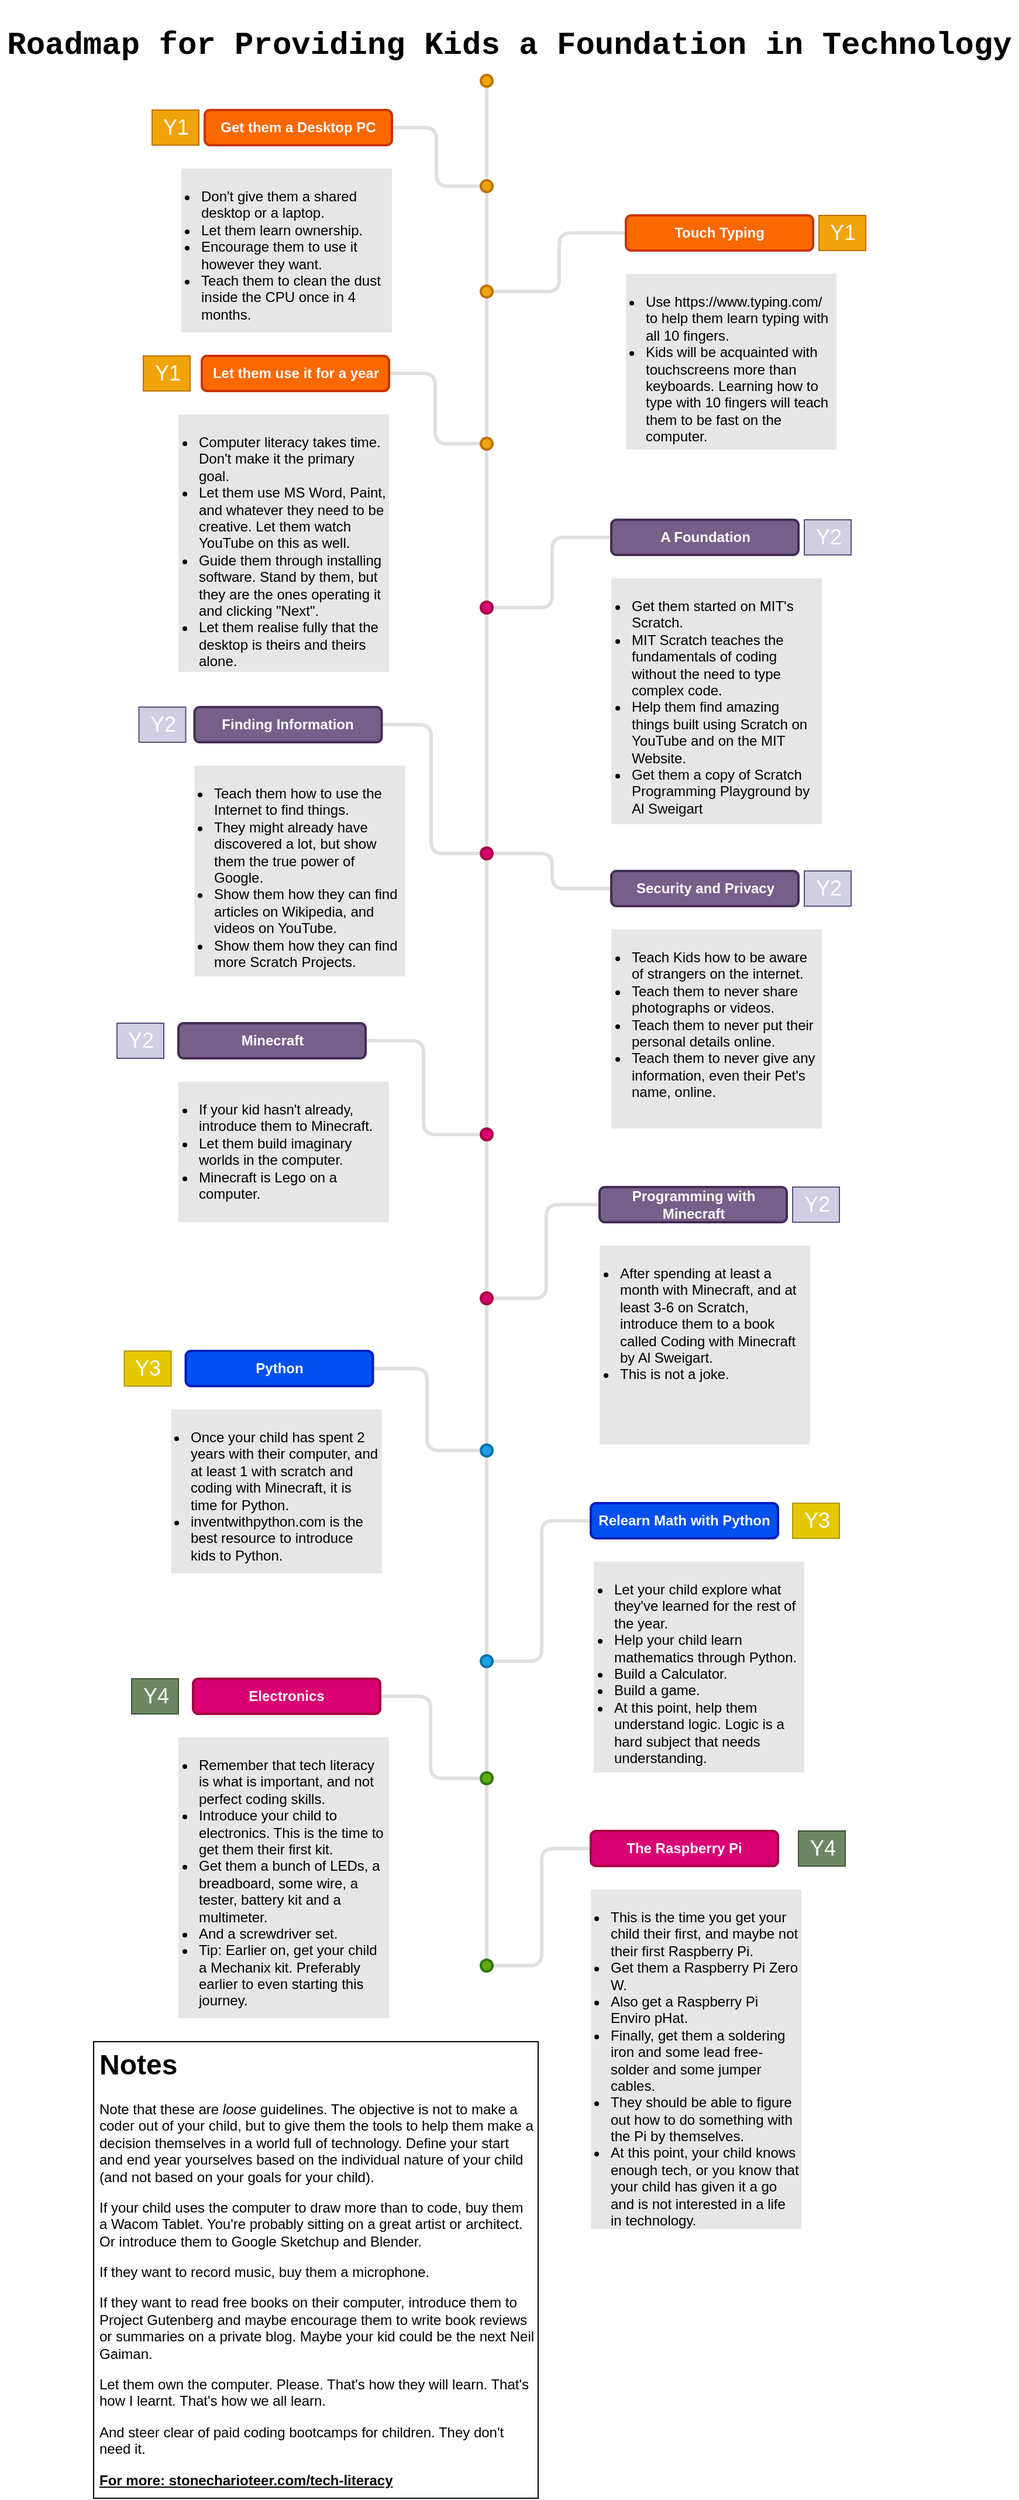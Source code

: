 <mxfile version="13.7.7" type="github">
  <diagram id="ADbIuRsIv5Hx8pPA25rk" name="Page-1">
    <mxGraphModel dx="2881" dy="1157" grid="1" gridSize="10" guides="1" tooltips="1" connect="1" arrows="1" fold="1" page="1" pageScale="1" pageWidth="850" pageHeight="1100" math="0" shadow="0">
      <root>
        <mxCell id="0" />
        <mxCell id="1" parent="0" />
        <mxCell id="pJR2RmS9D6GU43mJmb3n-33" value="" style="edgeStyle=elbowEdgeStyle;rounded=1;orthogonalLoop=1;jettySize=auto;html=1;endArrow=none;endFill=0;strokeColor=#999999;strokeWidth=3;opacity=30;" parent="1" source="pJR2RmS9D6GU43mJmb3n-24" target="pJR2RmS9D6GU43mJmb3n-32" edge="1">
          <mxGeometry relative="1" as="geometry" />
        </mxCell>
        <mxCell id="pJR2RmS9D6GU43mJmb3n-24" value="" style="ellipse;whiteSpace=wrap;html=1;aspect=fixed;fontColor=#ffffff;fillColor=#f0a30a;strokeWidth=2;strokeColor=#BD7000;" parent="1" vertex="1">
          <mxGeometry x="401" y="100" width="10" height="10" as="geometry" />
        </mxCell>
        <mxCell id="pJR2RmS9D6GU43mJmb3n-34" style="edgeStyle=elbowEdgeStyle;rounded=1;orthogonalLoop=1;jettySize=auto;html=1;entryX=0;entryY=0.5;entryDx=0;entryDy=0;endArrow=none;endFill=0;strokeColor=#999999;strokeWidth=3;opacity=30;" parent="1" source="pJR2RmS9D6GU43mJmb3n-29" target="pJR2RmS9D6GU43mJmb3n-32" edge="1">
          <mxGeometry relative="1" as="geometry" />
        </mxCell>
        <mxCell id="pJR2RmS9D6GU43mJmb3n-29" value="Get them a Desktop PC" style="rounded=1;whiteSpace=wrap;html=1;strokeColor=#C73500;strokeWidth=2;fillColor=#fa6800;fontColor=#ffffff;fontStyle=1" parent="1" vertex="1">
          <mxGeometry x="165" y="130" width="160" height="30" as="geometry" />
        </mxCell>
        <mxCell id="pJR2RmS9D6GU43mJmb3n-31" value="&lt;h2&gt;Roadmap for Providing Kids a Foundation in Technology&lt;/h2&gt;" style="text;html=1;align=center;verticalAlign=middle;resizable=0;points=[];autosize=1;fontFamily=Courier New;fontSize=18;" parent="1" vertex="1">
          <mxGeometry x="-10" y="40" width="870" height="70" as="geometry" />
        </mxCell>
        <mxCell id="dCMkaDBT27g6itsRyK8f-4" value="" style="edgeStyle=elbowEdgeStyle;rounded=1;orthogonalLoop=1;jettySize=auto;html=1;endArrow=none;endFill=0;strokeColor=#999999;strokeWidth=3;fontFamily=Helvetica;fontSize=18;opacity=30;" parent="1" source="pJR2RmS9D6GU43mJmb3n-32" target="dCMkaDBT27g6itsRyK8f-3" edge="1">
          <mxGeometry relative="1" as="geometry" />
        </mxCell>
        <mxCell id="pJR2RmS9D6GU43mJmb3n-32" value="" style="ellipse;whiteSpace=wrap;html=1;aspect=fixed;fontColor=#ffffff;fillColor=#f0a30a;strokeWidth=2;strokeColor=#BD7000;" parent="1" vertex="1">
          <mxGeometry x="401" y="190" width="10" height="10" as="geometry" />
        </mxCell>
        <mxCell id="dCMkaDBT27g6itsRyK8f-1" value="&lt;ul&gt;&lt;li&gt;Don&#39;t give them a shared desktop or a laptop.&lt;/li&gt;&lt;li&gt;Let them learn ownership.&lt;br&gt;&lt;/li&gt;&lt;li&gt;Encourage them to use it however they want.&lt;/li&gt;&lt;li&gt;Teach them to clean the dust inside the CPU once in 4 months.&lt;br&gt;&lt;/li&gt;&lt;/ul&gt;" style="rounded=0;whiteSpace=wrap;html=1;strokeWidth=1;align=left;strokeColor=none;fillColor=#E6E6E6;verticalAlign=top;spacing=0;spacingLeft=-23;spacingRight=4;" parent="1" vertex="1">
          <mxGeometry x="145" y="180" width="180" height="140" as="geometry" />
        </mxCell>
        <mxCell id="dCMkaDBT27g6itsRyK8f-2" value="Y1" style="text;html=1;align=center;verticalAlign=middle;resizable=0;points=[];autosize=1;fontSize=18;fontFamily=Helvetica;fillColor=#f0a30a;strokeColor=#BD7000;fontColor=#ffffff;" parent="1" vertex="1">
          <mxGeometry x="120" y="130" width="40" height="30" as="geometry" />
        </mxCell>
        <mxCell id="dCMkaDBT27g6itsRyK8f-6" style="edgeStyle=elbowEdgeStyle;rounded=1;orthogonalLoop=1;jettySize=auto;html=1;endArrow=none;endFill=0;strokeColor=#999999;strokeWidth=3;fontFamily=Helvetica;fontSize=18;opacity=30;" parent="1" source="dCMkaDBT27g6itsRyK8f-3" target="dCMkaDBT27g6itsRyK8f-5" edge="1">
          <mxGeometry relative="1" as="geometry" />
        </mxCell>
        <mxCell id="dCMkaDBT27g6itsRyK8f-10" value="" style="edgeStyle=elbowEdgeStyle;rounded=1;orthogonalLoop=1;jettySize=auto;html=1;endArrow=none;endFill=0;strokeColor=#999999;strokeWidth=3;fontFamily=Helvetica;fontSize=18;opacity=30;" parent="1" source="dCMkaDBT27g6itsRyK8f-3" target="dCMkaDBT27g6itsRyK8f-9" edge="1">
          <mxGeometry relative="1" as="geometry" />
        </mxCell>
        <mxCell id="dCMkaDBT27g6itsRyK8f-3" value="" style="ellipse;whiteSpace=wrap;html=1;aspect=fixed;fontColor=#ffffff;fillColor=#f0a30a;strokeWidth=2;strokeColor=#BD7000;" parent="1" vertex="1">
          <mxGeometry x="401" y="280" width="10" height="10" as="geometry" />
        </mxCell>
        <mxCell id="dCMkaDBT27g6itsRyK8f-5" value="Touch Typing" style="rounded=1;whiteSpace=wrap;html=1;strokeColor=#C73500;strokeWidth=2;fillColor=#fa6800;fontColor=#ffffff;fontStyle=1" parent="1" vertex="1">
          <mxGeometry x="525" y="220" width="160" height="30" as="geometry" />
        </mxCell>
        <mxCell id="dCMkaDBT27g6itsRyK8f-7" value="&lt;ul&gt;&lt;li&gt;Use https://www.typing.com/ to help them learn typing with all 10 fingers.&lt;/li&gt;&lt;li&gt;Kids will be acquainted with touchscreens more than keyboards. Learning how to type with 10 fingers will teach them to be fast on the computer.&lt;br&gt;&lt;/li&gt;&lt;/ul&gt;" style="rounded=0;whiteSpace=wrap;html=1;strokeWidth=1;align=left;strokeColor=none;fillColor=#E6E6E6;verticalAlign=top;spacing=0;spacingLeft=-23;spacingRight=4;" parent="1" vertex="1">
          <mxGeometry x="525" y="270" width="180" height="150" as="geometry" />
        </mxCell>
        <mxCell id="dCMkaDBT27g6itsRyK8f-8" value="Y1" style="text;html=1;align=center;verticalAlign=middle;resizable=0;points=[];autosize=1;fontSize=18;fontFamily=Helvetica;fillColor=#f0a30a;strokeColor=#BD7000;fontColor=#ffffff;" parent="1" vertex="1">
          <mxGeometry x="690" y="220" width="40" height="30" as="geometry" />
        </mxCell>
        <mxCell id="T3fCoR8DOI1882rIEYq2-2" value="" style="edgeStyle=orthogonalEdgeStyle;rounded=0;orthogonalLoop=1;jettySize=auto;html=1;strokeWidth=3;strokeColor=#999999;opacity=30;endArrow=none;endFill=0;" edge="1" parent="1" source="dCMkaDBT27g6itsRyK8f-9" target="T3fCoR8DOI1882rIEYq2-1">
          <mxGeometry relative="1" as="geometry" />
        </mxCell>
        <mxCell id="T3fCoR8DOI1882rIEYq2-4" value="" style="edgeStyle=elbowEdgeStyle;rounded=1;orthogonalLoop=1;jettySize=auto;html=1;strokeWidth=3;opacity=30;strokeColor=#999999;endArrow=none;endFill=0;entryX=1;entryY=0.5;entryDx=0;entryDy=0;" edge="1" parent="1" source="dCMkaDBT27g6itsRyK8f-9" target="T3fCoR8DOI1882rIEYq2-5">
          <mxGeometry relative="1" as="geometry">
            <mxPoint x="265" y="400" as="targetPoint" />
          </mxGeometry>
        </mxCell>
        <mxCell id="dCMkaDBT27g6itsRyK8f-9" value="" style="ellipse;whiteSpace=wrap;html=1;aspect=fixed;fontColor=#ffffff;fillColor=#f0a30a;strokeWidth=2;strokeColor=#BD7000;" parent="1" vertex="1">
          <mxGeometry x="401" y="410" width="10" height="10" as="geometry" />
        </mxCell>
        <mxCell id="T3fCoR8DOI1882rIEYq2-9" value="" style="edgeStyle=elbowEdgeStyle;rounded=1;orthogonalLoop=1;jettySize=auto;html=1;endArrow=none;endFill=0;strokeColor=#999999;strokeWidth=3;opacity=30;" edge="1" parent="1" source="T3fCoR8DOI1882rIEYq2-1" target="T3fCoR8DOI1882rIEYq2-8">
          <mxGeometry relative="1" as="geometry" />
        </mxCell>
        <mxCell id="T3fCoR8DOI1882rIEYq2-13" style="edgeStyle=elbowEdgeStyle;rounded=1;orthogonalLoop=1;jettySize=auto;html=1;entryX=0;entryY=0.5;entryDx=0;entryDy=0;endArrow=none;endFill=0;strokeColor=#999999;strokeWidth=3;opacity=30;" edge="1" parent="1" source="T3fCoR8DOI1882rIEYq2-1" target="T3fCoR8DOI1882rIEYq2-10">
          <mxGeometry relative="1" as="geometry" />
        </mxCell>
        <mxCell id="T3fCoR8DOI1882rIEYq2-1" value="" style="ellipse;whiteSpace=wrap;html=1;aspect=fixed;fillColor=#d80073;strokeWidth=2;strokeColor=#A50040;fontColor=#ffffff;" vertex="1" parent="1">
          <mxGeometry x="401" y="550" width="10" height="10" as="geometry" />
        </mxCell>
        <mxCell id="T3fCoR8DOI1882rIEYq2-5" value="Let them use it for a year" style="rounded=1;whiteSpace=wrap;html=1;strokeColor=#C73500;strokeWidth=2;fillColor=#fa6800;fontColor=#ffffff;fontStyle=1" vertex="1" parent="1">
          <mxGeometry x="162.5" y="340" width="160" height="30" as="geometry" />
        </mxCell>
        <mxCell id="T3fCoR8DOI1882rIEYq2-6" value="Y1" style="text;html=1;align=center;verticalAlign=middle;resizable=0;points=[];autosize=1;fontSize=18;fontFamily=Helvetica;fillColor=#f0a30a;strokeColor=#BD7000;fontColor=#ffffff;" vertex="1" parent="1">
          <mxGeometry x="112.5" y="340" width="40" height="30" as="geometry" />
        </mxCell>
        <mxCell id="T3fCoR8DOI1882rIEYq2-7" value="&lt;ul&gt;&lt;li&gt;Computer literacy takes time. Don&#39;t make it the primary goal.&lt;/li&gt;&lt;li&gt;Let them use MS Word, Paint, and whatever they need to be creative. Let them watch YouTube on this as well.&lt;/li&gt;&lt;li&gt;Guide them through installing software. Stand by them, but they are the ones operating it and clicking &quot;Next&quot;.&lt;/li&gt;&lt;li&gt;Let them realise fully that the desktop is theirs and theirs alone.&lt;/li&gt;&lt;/ul&gt;" style="rounded=0;whiteSpace=wrap;html=1;strokeWidth=1;align=left;strokeColor=none;fillColor=#E6E6E6;verticalAlign=top;spacing=0;spacingLeft=-23;spacingRight=4;" vertex="1" parent="1">
          <mxGeometry x="142.5" y="390" width="180" height="220" as="geometry" />
        </mxCell>
        <mxCell id="T3fCoR8DOI1882rIEYq2-21" style="edgeStyle=elbowEdgeStyle;rounded=1;orthogonalLoop=1;jettySize=auto;html=1;entryX=0;entryY=0.5;entryDx=0;entryDy=0;endArrow=none;endFill=0;strokeColor=#999999;strokeWidth=3;fontColor=#FFFFFF;opacity=30;" edge="1" parent="1" source="T3fCoR8DOI1882rIEYq2-8" target="T3fCoR8DOI1882rIEYq2-18">
          <mxGeometry relative="1" as="geometry" />
        </mxCell>
        <mxCell id="T3fCoR8DOI1882rIEYq2-23" value="" style="edgeStyle=elbowEdgeStyle;rounded=1;orthogonalLoop=1;jettySize=auto;html=1;endArrow=none;endFill=0;strokeColor=#999999;strokeWidth=3;fontColor=#FFFFFF;opacity=30;" edge="1" parent="1" source="T3fCoR8DOI1882rIEYq2-8" target="T3fCoR8DOI1882rIEYq2-22">
          <mxGeometry relative="1" as="geometry" />
        </mxCell>
        <mxCell id="T3fCoR8DOI1882rIEYq2-8" value="" style="ellipse;whiteSpace=wrap;html=1;aspect=fixed;fontColor=#ffffff;fillColor=#d80073;strokeWidth=2;strokeColor=#A50040;" vertex="1" parent="1">
          <mxGeometry x="401" y="760" width="10" height="10" as="geometry" />
        </mxCell>
        <mxCell id="T3fCoR8DOI1882rIEYq2-10" value="A Foundation" style="rounded=1;whiteSpace=wrap;html=1;strokeColor=#432D57;strokeWidth=2;fillColor=#76608a;fontColor=#ffffff;fontStyle=1" vertex="1" parent="1">
          <mxGeometry x="512.5" y="480" width="160" height="30" as="geometry" />
        </mxCell>
        <mxCell id="T3fCoR8DOI1882rIEYq2-11" value="&lt;ul&gt;&lt;li&gt;Get them started on MIT&#39;s Scratch.&lt;/li&gt;&lt;li&gt;MIT Scratch teaches the fundamentals of coding without the need to type complex code.&lt;/li&gt;&lt;li&gt;Help them find amazing things built using Scratch on YouTube and on the MIT Website.&lt;/li&gt;&lt;li&gt;Get them a copy of Scratch Programming Playground by Al Sweigart&lt;/li&gt;&lt;/ul&gt;" style="rounded=0;whiteSpace=wrap;html=1;strokeWidth=1;align=left;strokeColor=none;fillColor=#E6E6E6;verticalAlign=top;spacing=0;spacingLeft=-23;spacingRight=4;" vertex="1" parent="1">
          <mxGeometry x="512.5" y="530" width="180" height="210" as="geometry" />
        </mxCell>
        <mxCell id="T3fCoR8DOI1882rIEYq2-12" value="Y2" style="text;html=1;align=center;verticalAlign=middle;resizable=0;points=[];autosize=1;fontSize=18;fontFamily=Helvetica;fillColor=#d0cee2;strokeColor=#56517e;fontColor=#FFFFFF;" vertex="1" parent="1">
          <mxGeometry x="677.5" y="480" width="40" height="30" as="geometry" />
        </mxCell>
        <mxCell id="T3fCoR8DOI1882rIEYq2-17" style="edgeStyle=elbowEdgeStyle;rounded=1;orthogonalLoop=1;jettySize=auto;html=1;entryX=0;entryY=0.5;entryDx=0;entryDy=0;endArrow=none;endFill=0;strokeColor=#999999;strokeWidth=3;fontColor=#FFFFFF;opacity=30;" edge="1" parent="1" source="T3fCoR8DOI1882rIEYq2-14" target="T3fCoR8DOI1882rIEYq2-8">
          <mxGeometry relative="1" as="geometry" />
        </mxCell>
        <mxCell id="T3fCoR8DOI1882rIEYq2-14" value="Finding Information" style="rounded=1;whiteSpace=wrap;html=1;strokeColor=#432D57;strokeWidth=2;fillColor=#76608a;fontColor=#ffffff;fontStyle=1" vertex="1" parent="1">
          <mxGeometry x="156.25" y="640" width="160" height="30" as="geometry" />
        </mxCell>
        <mxCell id="T3fCoR8DOI1882rIEYq2-15" value="&lt;ul&gt;&lt;li&gt;Teach them how to use the Internet to find things.&lt;/li&gt;&lt;li&gt;They might already have discovered a lot, but show them the true power of Google.&lt;/li&gt;&lt;li&gt;Show them how they can find articles on Wikipedia, and videos on YouTube.&lt;/li&gt;&lt;li&gt;Show them how they can find more Scratch Projects.&lt;/li&gt;&lt;/ul&gt;" style="rounded=0;whiteSpace=wrap;html=1;strokeWidth=1;align=left;strokeColor=none;fillColor=#E6E6E6;verticalAlign=top;spacing=0;spacingLeft=-23;spacingRight=4;" vertex="1" parent="1">
          <mxGeometry x="156.25" y="690" width="180" height="180" as="geometry" />
        </mxCell>
        <mxCell id="T3fCoR8DOI1882rIEYq2-16" value="Y2" style="text;html=1;align=center;verticalAlign=middle;resizable=0;points=[];autosize=1;fontSize=18;fontFamily=Helvetica;fillColor=#d0cee2;strokeColor=#56517e;fontColor=#FFFFFF;" vertex="1" parent="1">
          <mxGeometry x="108.75" y="640" width="40" height="30" as="geometry" />
        </mxCell>
        <mxCell id="T3fCoR8DOI1882rIEYq2-18" value="Security and Privacy" style="rounded=1;whiteSpace=wrap;html=1;strokeColor=#432D57;strokeWidth=2;fillColor=#76608a;fontColor=#ffffff;fontStyle=1" vertex="1" parent="1">
          <mxGeometry x="512.5" y="780" width="160" height="30" as="geometry" />
        </mxCell>
        <mxCell id="T3fCoR8DOI1882rIEYq2-19" value="&lt;ul&gt;&lt;li&gt;Teach Kids how to be aware of strangers on the internet.&lt;/li&gt;&lt;li&gt;Teach them to never share photographs or videos.&lt;/li&gt;&lt;li&gt;Teach them to never put their personal details online.&lt;/li&gt;&lt;li&gt;Teach them to never give any information, even their Pet&#39;s name, online.&lt;/li&gt;&lt;/ul&gt;" style="rounded=0;whiteSpace=wrap;html=1;strokeWidth=1;align=left;strokeColor=none;fillColor=#E6E6E6;verticalAlign=top;spacing=0;spacingLeft=-23;spacingRight=4;" vertex="1" parent="1">
          <mxGeometry x="512.5" y="830" width="180" height="170" as="geometry" />
        </mxCell>
        <mxCell id="T3fCoR8DOI1882rIEYq2-20" value="Y2" style="text;html=1;align=center;verticalAlign=middle;resizable=0;points=[];autosize=1;fontSize=18;fontFamily=Helvetica;fillColor=#d0cee2;strokeColor=#56517e;fontColor=#FFFFFF;" vertex="1" parent="1">
          <mxGeometry x="677.5" y="780" width="40" height="30" as="geometry" />
        </mxCell>
        <mxCell id="T3fCoR8DOI1882rIEYq2-27" style="edgeStyle=elbowEdgeStyle;rounded=1;orthogonalLoop=1;jettySize=auto;html=1;entryX=1;entryY=0.5;entryDx=0;entryDy=0;endArrow=none;endFill=0;strokeColor=#999999;strokeWidth=3;fontColor=#FFFFFF;opacity=30;" edge="1" parent="1" source="T3fCoR8DOI1882rIEYq2-22" target="T3fCoR8DOI1882rIEYq2-24">
          <mxGeometry relative="1" as="geometry" />
        </mxCell>
        <mxCell id="T3fCoR8DOI1882rIEYq2-29" value="" style="edgeStyle=elbowEdgeStyle;rounded=1;orthogonalLoop=1;jettySize=auto;html=1;endArrow=none;endFill=0;strokeColor=#999999;strokeWidth=3;fontColor=#FFFFFF;opacity=30;" edge="1" parent="1" source="T3fCoR8DOI1882rIEYq2-22" target="T3fCoR8DOI1882rIEYq2-28">
          <mxGeometry relative="1" as="geometry" />
        </mxCell>
        <mxCell id="T3fCoR8DOI1882rIEYq2-22" value="" style="ellipse;whiteSpace=wrap;html=1;aspect=fixed;fontColor=#ffffff;fillColor=#d80073;strokeWidth=2;strokeColor=#A50040;" vertex="1" parent="1">
          <mxGeometry x="401" y="1000" width="10" height="10" as="geometry" />
        </mxCell>
        <mxCell id="T3fCoR8DOI1882rIEYq2-24" value="Minecraft" style="rounded=1;whiteSpace=wrap;html=1;strokeColor=#432D57;strokeWidth=2;fillColor=#76608a;fontColor=#ffffff;fontStyle=1" vertex="1" parent="1">
          <mxGeometry x="142.5" y="910" width="160" height="30" as="geometry" />
        </mxCell>
        <mxCell id="T3fCoR8DOI1882rIEYq2-25" value="&lt;ul&gt;&lt;li&gt;If your kid hasn&#39;t already, introduce them to Minecraft.&lt;/li&gt;&lt;li&gt;Let them build imaginary worlds in the computer.&lt;/li&gt;&lt;li&gt;Minecraft is Lego on a computer.&lt;/li&gt;&lt;/ul&gt;" style="rounded=0;whiteSpace=wrap;html=1;strokeWidth=1;align=left;strokeColor=none;fillColor=#E6E6E6;verticalAlign=top;spacing=0;spacingLeft=-23;spacingRight=4;" vertex="1" parent="1">
          <mxGeometry x="142.5" y="960" width="180" height="120" as="geometry" />
        </mxCell>
        <mxCell id="T3fCoR8DOI1882rIEYq2-26" value="Y2" style="text;html=1;align=center;verticalAlign=middle;resizable=0;points=[];autosize=1;fontSize=18;fontFamily=Helvetica;fillColor=#d0cee2;strokeColor=#56517e;fontColor=#FFFFFF;" vertex="1" parent="1">
          <mxGeometry x="90" y="910" width="40" height="30" as="geometry" />
        </mxCell>
        <mxCell id="T3fCoR8DOI1882rIEYq2-33" style="edgeStyle=elbowEdgeStyle;rounded=1;orthogonalLoop=1;jettySize=auto;html=1;entryX=0;entryY=0.5;entryDx=0;entryDy=0;endArrow=none;endFill=0;strokeColor=#999999;strokeWidth=3;fontColor=#FFFFFF;opacity=30;" edge="1" parent="1" source="T3fCoR8DOI1882rIEYq2-28" target="T3fCoR8DOI1882rIEYq2-30">
          <mxGeometry relative="1" as="geometry" />
        </mxCell>
        <mxCell id="T3fCoR8DOI1882rIEYq2-35" value="" style="edgeStyle=elbowEdgeStyle;rounded=1;orthogonalLoop=1;jettySize=auto;html=1;endArrow=none;endFill=0;strokeColor=#999999;strokeWidth=3;fontColor=#FFFFFF;opacity=30;" edge="1" parent="1" source="T3fCoR8DOI1882rIEYq2-28" target="T3fCoR8DOI1882rIEYq2-34">
          <mxGeometry relative="1" as="geometry" />
        </mxCell>
        <mxCell id="T3fCoR8DOI1882rIEYq2-28" value="" style="ellipse;whiteSpace=wrap;html=1;aspect=fixed;fontColor=#ffffff;fillColor=#d80073;strokeWidth=2;strokeColor=#A50040;" vertex="1" parent="1">
          <mxGeometry x="401" y="1140" width="10" height="10" as="geometry" />
        </mxCell>
        <mxCell id="T3fCoR8DOI1882rIEYq2-30" value="Programming with Minecraft" style="rounded=1;whiteSpace=wrap;html=1;strokeColor=#432D57;strokeWidth=2;fillColor=#76608a;fontColor=#ffffff;fontStyle=1" vertex="1" parent="1">
          <mxGeometry x="502.5" y="1050" width="160" height="30" as="geometry" />
        </mxCell>
        <mxCell id="T3fCoR8DOI1882rIEYq2-31" value="&lt;ul&gt;&lt;li&gt;After spending at least a month with Minecraft, and at least 3-6 on Scratch, introduce them to a book called Coding with Minecraft by Al Sweigart.&lt;/li&gt;&lt;li&gt;This is not a joke.&lt;/li&gt;&lt;/ul&gt;" style="rounded=0;whiteSpace=wrap;html=1;strokeWidth=1;align=left;strokeColor=none;fillColor=#E6E6E6;verticalAlign=top;spacing=0;spacingLeft=-23;spacingRight=4;" vertex="1" parent="1">
          <mxGeometry x="502.5" y="1100" width="180" height="170" as="geometry" />
        </mxCell>
        <mxCell id="T3fCoR8DOI1882rIEYq2-32" value="Y2" style="text;html=1;align=center;verticalAlign=middle;resizable=0;points=[];autosize=1;fontSize=18;fontFamily=Helvetica;fillColor=#d0cee2;strokeColor=#56517e;fontColor=#FFFFFF;" vertex="1" parent="1">
          <mxGeometry x="667.5" y="1050" width="40" height="30" as="geometry" />
        </mxCell>
        <mxCell id="T3fCoR8DOI1882rIEYq2-42" value="" style="edgeStyle=elbowEdgeStyle;rounded=1;orthogonalLoop=1;jettySize=auto;html=1;endArrow=none;endFill=0;strokeColor=#999999;strokeWidth=3;fontColor=#FFFFFF;opacity=30;" edge="1" parent="1" source="T3fCoR8DOI1882rIEYq2-34" target="T3fCoR8DOI1882rIEYq2-41">
          <mxGeometry relative="1" as="geometry" />
        </mxCell>
        <mxCell id="T3fCoR8DOI1882rIEYq2-34" value="" style="ellipse;whiteSpace=wrap;html=1;aspect=fixed;fillColor=#1ba1e2;strokeWidth=2;strokeColor=#006EAF;fontColor=#ffffff;" vertex="1" parent="1">
          <mxGeometry x="401" y="1270" width="10" height="10" as="geometry" />
        </mxCell>
        <mxCell id="T3fCoR8DOI1882rIEYq2-40" style="edgeStyle=elbowEdgeStyle;rounded=1;orthogonalLoop=1;jettySize=auto;html=1;entryX=0;entryY=0.5;entryDx=0;entryDy=0;endArrow=none;endFill=0;strokeColor=#999999;strokeWidth=3;fontColor=#FFFFFF;opacity=30;" edge="1" parent="1" source="T3fCoR8DOI1882rIEYq2-37" target="T3fCoR8DOI1882rIEYq2-34">
          <mxGeometry relative="1" as="geometry" />
        </mxCell>
        <mxCell id="T3fCoR8DOI1882rIEYq2-37" value="Python" style="rounded=1;whiteSpace=wrap;html=1;strokeColor=#001DBC;strokeWidth=2;fillColor=#0050ef;fontColor=#ffffff;fontStyle=1" vertex="1" parent="1">
          <mxGeometry x="148.75" y="1190" width="160" height="30" as="geometry" />
        </mxCell>
        <mxCell id="T3fCoR8DOI1882rIEYq2-38" value="&lt;ul&gt;&lt;li&gt;Once your child has spent 2 years with their computer, and at least 1 with scratch and coding with Minecraft, it is time for Python.&lt;/li&gt;&lt;li&gt;inventwithpython.com is the best resource to introduce kids to Python.&lt;/li&gt;&lt;/ul&gt;" style="rounded=0;whiteSpace=wrap;html=1;strokeWidth=1;align=left;strokeColor=none;fillColor=#E6E6E6;verticalAlign=top;spacing=0;spacingLeft=-23;spacingRight=4;" vertex="1" parent="1">
          <mxGeometry x="136.25" y="1240" width="180" height="140" as="geometry" />
        </mxCell>
        <mxCell id="T3fCoR8DOI1882rIEYq2-39" value="Y3" style="text;html=1;align=center;verticalAlign=middle;resizable=0;points=[];autosize=1;fontSize=18;fontFamily=Helvetica;fillColor=#e3c800;strokeColor=#B09500;fontColor=#ffffff;" vertex="1" parent="1">
          <mxGeometry x="96.25" y="1190" width="40" height="30" as="geometry" />
        </mxCell>
        <mxCell id="T3fCoR8DOI1882rIEYq2-46" style="edgeStyle=elbowEdgeStyle;rounded=1;orthogonalLoop=1;jettySize=auto;html=1;entryX=0;entryY=0.5;entryDx=0;entryDy=0;endArrow=none;endFill=0;strokeColor=#999999;strokeWidth=3;fontColor=#FFFFFF;opacity=30;" edge="1" parent="1" source="T3fCoR8DOI1882rIEYq2-41" target="T3fCoR8DOI1882rIEYq2-43">
          <mxGeometry relative="1" as="geometry" />
        </mxCell>
        <mxCell id="T3fCoR8DOI1882rIEYq2-49" value="" style="edgeStyle=elbowEdgeStyle;rounded=1;orthogonalLoop=1;jettySize=auto;html=1;endArrow=none;endFill=0;strokeColor=#999999;strokeWidth=3;fontColor=#FFFFFF;opacity=30;" edge="1" parent="1" source="T3fCoR8DOI1882rIEYq2-41" target="T3fCoR8DOI1882rIEYq2-48">
          <mxGeometry relative="1" as="geometry" />
        </mxCell>
        <mxCell id="T3fCoR8DOI1882rIEYq2-41" value="" style="ellipse;whiteSpace=wrap;html=1;aspect=fixed;fillColor=#1ba1e2;strokeWidth=2;strokeColor=#006EAF;fontColor=#ffffff;" vertex="1" parent="1">
          <mxGeometry x="401" y="1450" width="10" height="10" as="geometry" />
        </mxCell>
        <mxCell id="T3fCoR8DOI1882rIEYq2-43" value="Relearn Math with Python" style="rounded=1;whiteSpace=wrap;html=1;strokeColor=#001DBC;strokeWidth=2;fillColor=#0050ef;fontColor=#ffffff;fontStyle=1" vertex="1" parent="1">
          <mxGeometry x="495" y="1320" width="160" height="30" as="geometry" />
        </mxCell>
        <mxCell id="T3fCoR8DOI1882rIEYq2-44" value="&lt;ul&gt;&lt;li&gt;Let your child explore what they&#39;ve learned for the rest of the year.&lt;/li&gt;&lt;li&gt;Help your child learn mathematics through Python.&lt;/li&gt;&lt;li&gt;Build a Calculator.&lt;/li&gt;&lt;li&gt;Build a game.&lt;/li&gt;&lt;li&gt;At this point, help them understand logic. Logic is a hard subject that needs understanding.&lt;/li&gt;&lt;/ul&gt;" style="rounded=0;whiteSpace=wrap;html=1;strokeWidth=1;align=left;strokeColor=none;fillColor=#E6E6E6;verticalAlign=top;spacing=0;spacingLeft=-23;spacingRight=4;" vertex="1" parent="1">
          <mxGeometry x="497.5" y="1370" width="180" height="180" as="geometry" />
        </mxCell>
        <mxCell id="T3fCoR8DOI1882rIEYq2-45" value="Y3" style="text;html=1;align=center;verticalAlign=middle;resizable=0;points=[];autosize=1;fontSize=18;fontFamily=Helvetica;fillColor=#e3c800;strokeColor=#B09500;fontColor=#ffffff;" vertex="1" parent="1">
          <mxGeometry x="667.5" y="1320" width="40" height="30" as="geometry" />
        </mxCell>
        <mxCell id="T3fCoR8DOI1882rIEYq2-57" style="edgeStyle=elbowEdgeStyle;rounded=1;orthogonalLoop=1;jettySize=auto;html=1;entryX=0;entryY=0.5;entryDx=0;entryDy=0;endArrow=none;endFill=0;strokeColor=#999999;strokeWidth=3;fontColor=#FFFFFF;opacity=30;exitX=1;exitY=0.5;exitDx=0;exitDy=0;" edge="1" parent="1" source="T3fCoR8DOI1882rIEYq2-58" target="T3fCoR8DOI1882rIEYq2-54">
          <mxGeometry relative="1" as="geometry" />
        </mxCell>
        <mxCell id="T3fCoR8DOI1882rIEYq2-59" value="" style="edgeStyle=elbowEdgeStyle;rounded=1;orthogonalLoop=1;jettySize=auto;html=1;endArrow=none;endFill=0;strokeColor=#999999;strokeWidth=3;fontColor=#FFFFFF;opacity=30;" edge="1" parent="1" source="T3fCoR8DOI1882rIEYq2-48" target="T3fCoR8DOI1882rIEYq2-58">
          <mxGeometry relative="1" as="geometry" />
        </mxCell>
        <mxCell id="T3fCoR8DOI1882rIEYq2-48" value="" style="ellipse;whiteSpace=wrap;html=1;aspect=fixed;strokeWidth=2;fillColor=#60a917;strokeColor=#2D7600;fontColor=#ffffff;" vertex="1" parent="1">
          <mxGeometry x="401" y="1550" width="10" height="10" as="geometry" />
        </mxCell>
        <mxCell id="T3fCoR8DOI1882rIEYq2-53" style="edgeStyle=elbowEdgeStyle;rounded=1;orthogonalLoop=1;jettySize=auto;html=1;entryX=0;entryY=0.5;entryDx=0;entryDy=0;endArrow=none;endFill=0;strokeColor=#999999;strokeWidth=3;fontColor=#FFFFFF;opacity=30;" edge="1" parent="1" source="T3fCoR8DOI1882rIEYq2-50" target="T3fCoR8DOI1882rIEYq2-48">
          <mxGeometry relative="1" as="geometry" />
        </mxCell>
        <mxCell id="T3fCoR8DOI1882rIEYq2-50" value="Electronics" style="rounded=1;whiteSpace=wrap;html=1;strokeColor=#A50040;strokeWidth=2;fillColor=#d80073;fontColor=#ffffff;fontStyle=1" vertex="1" parent="1">
          <mxGeometry x="155" y="1470" width="160" height="30" as="geometry" />
        </mxCell>
        <mxCell id="T3fCoR8DOI1882rIEYq2-51" value="&lt;ul&gt;&lt;li&gt;Remember that tech literacy is what is important, and not perfect coding skills.&lt;/li&gt;&lt;li&gt;Introduce your child to electronics. This is the time to get them their first kit.&lt;/li&gt;&lt;li&gt;Get them a bunch of LEDs, a breadboard, some wire, a tester, battery kit and a multimeter.&lt;/li&gt;&lt;li&gt;And a screwdriver set.&lt;/li&gt;&lt;li&gt;Tip: Earlier on, get your child a Mechanix kit. Preferably earlier to even starting this journey.&lt;/li&gt;&lt;/ul&gt;" style="rounded=0;whiteSpace=wrap;html=1;strokeWidth=1;align=left;strokeColor=none;fillColor=#E6E6E6;verticalAlign=top;spacing=0;spacingLeft=-23;spacingRight=4;" vertex="1" parent="1">
          <mxGeometry x="142.5" y="1520" width="180" height="240" as="geometry" />
        </mxCell>
        <mxCell id="T3fCoR8DOI1882rIEYq2-52" value="Y4" style="text;html=1;align=center;verticalAlign=middle;resizable=0;points=[];autosize=1;fontSize=18;fontFamily=Helvetica;fillColor=#6d8764;strokeColor=#3A5431;fontColor=#ffffff;" vertex="1" parent="1">
          <mxGeometry x="102.5" y="1470" width="40" height="30" as="geometry" />
        </mxCell>
        <mxCell id="T3fCoR8DOI1882rIEYq2-54" value="The Raspberry Pi" style="rounded=1;whiteSpace=wrap;html=1;strokeColor=#A50040;strokeWidth=2;fillColor=#d80073;fontColor=#ffffff;fontStyle=1" vertex="1" parent="1">
          <mxGeometry x="495" y="1600" width="160" height="30" as="geometry" />
        </mxCell>
        <mxCell id="T3fCoR8DOI1882rIEYq2-55" value="&lt;ul&gt;&lt;li&gt;This is the time you get your child their first, and maybe not their first Raspberry Pi.&lt;/li&gt;&lt;li&gt;Get them a Raspberry Pi Zero W.&lt;/li&gt;&lt;li&gt;Also get a Raspberry Pi Enviro pHat.&lt;/li&gt;&lt;li&gt;Finally, get them a soldering iron and some lead free-solder and some jumper cables.&lt;/li&gt;&lt;li&gt;They should be able to figure out how to do something with the Pi by themselves.&lt;/li&gt;&lt;li&gt;At this point, your child knows enough tech, or you know that your child has given it a go and is not interested in a life in technology.&lt;/li&gt;&lt;/ul&gt;" style="rounded=0;whiteSpace=wrap;html=1;strokeWidth=1;align=left;strokeColor=none;fillColor=#E6E6E6;verticalAlign=top;spacing=0;spacingLeft=-23;spacingRight=4;" vertex="1" parent="1">
          <mxGeometry x="495" y="1650" width="180" height="290" as="geometry" />
        </mxCell>
        <mxCell id="T3fCoR8DOI1882rIEYq2-56" value="Y4" style="text;html=1;align=center;verticalAlign=middle;resizable=0;points=[];autosize=1;fontSize=18;fontFamily=Helvetica;fillColor=#6d8764;strokeColor=#3A5431;fontColor=#ffffff;" vertex="1" parent="1">
          <mxGeometry x="672.5" y="1600" width="40" height="30" as="geometry" />
        </mxCell>
        <mxCell id="T3fCoR8DOI1882rIEYq2-58" value="" style="ellipse;whiteSpace=wrap;html=1;aspect=fixed;strokeWidth=2;fillColor=#60a917;strokeColor=#2D7600;fontColor=#ffffff;" vertex="1" parent="1">
          <mxGeometry x="401" y="1710" width="10" height="10" as="geometry" />
        </mxCell>
        <mxCell id="T3fCoR8DOI1882rIEYq2-60" value="&lt;h1&gt;Notes&lt;/h1&gt;&lt;p&gt;Note that these are &lt;i&gt;loose&lt;/i&gt;&amp;nbsp;guidelines. The objective is not to make a coder out of your child, but to give them the tools to help them make a decision themselves in a world full of technology. Define your start and end year yourselves based on the individual nature of your child (and not based on your goals for your child).&lt;/p&gt;&lt;p&gt;If your child uses the computer to draw more than to code, buy them a Wacom Tablet. You&#39;re probably sitting on a great artist or architect. Or introduce them to Google Sketchup and Blender.&lt;/p&gt;&lt;p&gt;If they want to record music, buy them a microphone.&lt;/p&gt;&lt;p&gt;If they want to read free books on their computer, introduce them to Project Gutenberg and maybe encourage them to write book reviews or summaries on a private blog. Maybe your kid could be the next Neil Gaiman.&lt;/p&gt;&lt;p&gt;Let them own the computer. Please. That&#39;s how they will learn. That&#39;s how I learnt. That&#39;s how we all learn.&lt;/p&gt;&lt;p&gt;And steer clear of paid coding bootcamps for children. They don&#39;t need it.&lt;/p&gt;&lt;p&gt;&lt;b&gt;&lt;u&gt;For more: stonecharioteer.com/tech-literacy&lt;/u&gt;&lt;/b&gt;&lt;/p&gt;" style="text;html=1;spacing=5;spacingTop=-20;whiteSpace=wrap;overflow=hidden;rounded=0;strokeColor=#000000;" vertex="1" parent="1">
          <mxGeometry x="70" y="1780" width="380" height="390" as="geometry" />
        </mxCell>
      </root>
    </mxGraphModel>
  </diagram>
</mxfile>
